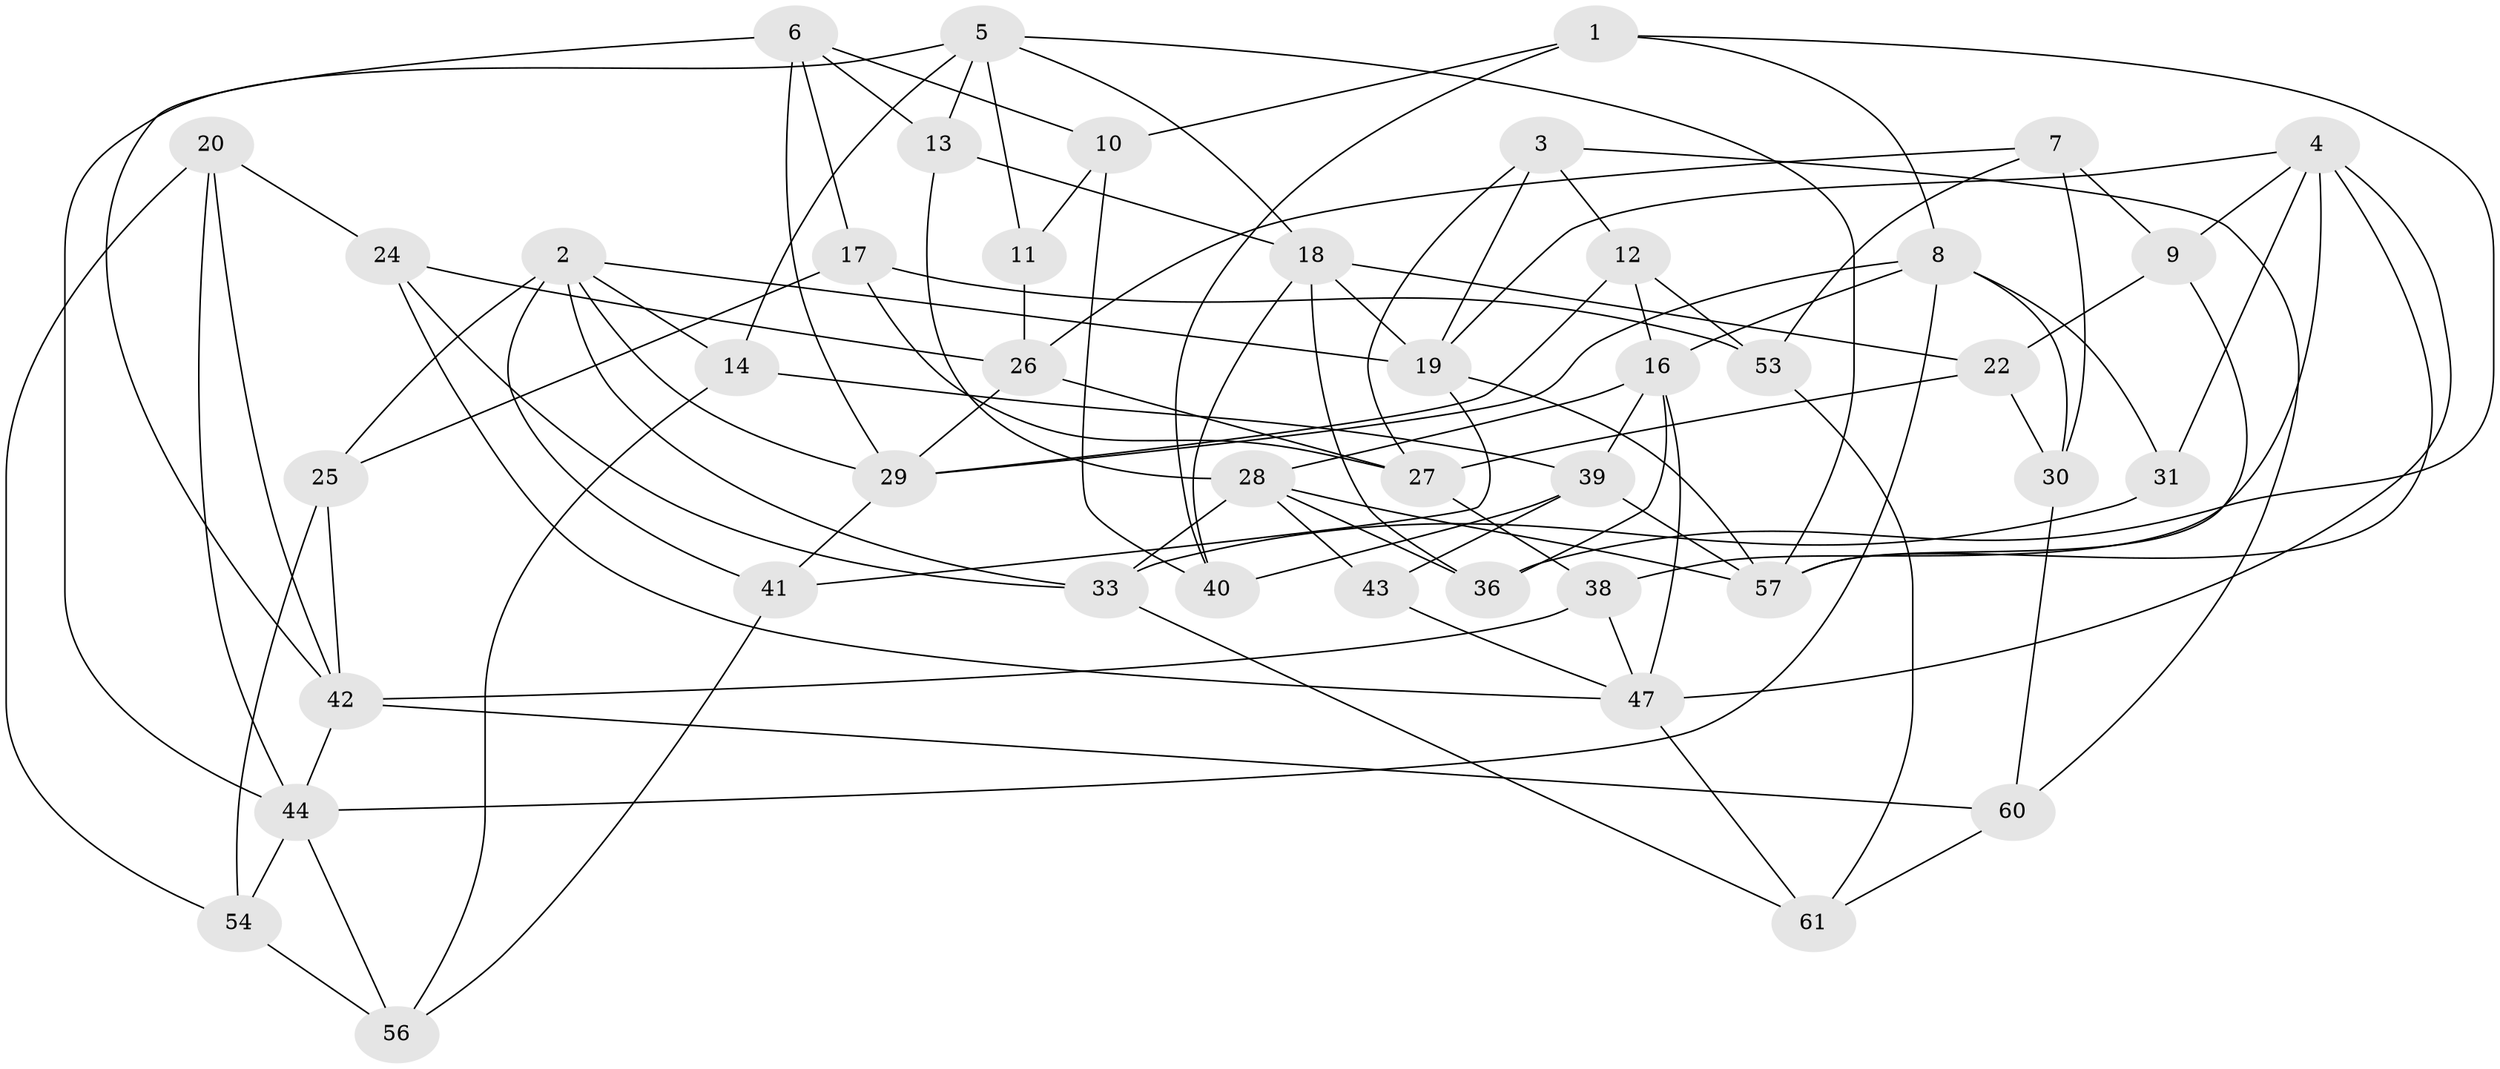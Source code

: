 // Generated by graph-tools (version 1.1) at 2025/24/03/03/25 07:24:29]
// undirected, 44 vertices, 102 edges
graph export_dot {
graph [start="1"]
  node [color=gray90,style=filled];
  1;
  2 [super="+37"];
  3;
  4 [super="+35"];
  5 [super="+21"];
  6 [super="+15"];
  7;
  8 [super="+55"];
  9;
  10;
  11;
  12;
  13;
  14;
  16 [super="+48"];
  17 [super="+23"];
  18 [super="+50"];
  19 [super="+49"];
  20;
  22;
  24;
  25;
  26 [super="+32"];
  27 [super="+45"];
  28 [super="+62"];
  29 [super="+34"];
  30;
  31;
  33 [super="+52"];
  36;
  38;
  39 [super="+51"];
  40;
  41;
  42 [super="+59"];
  43;
  44 [super="+46"];
  47 [super="+58"];
  53;
  54;
  56;
  57 [super="+63"];
  60;
  61;
  1 -- 10;
  1 -- 36;
  1 -- 40;
  1 -- 8;
  2 -- 25;
  2 -- 14;
  2 -- 41;
  2 -- 29;
  2 -- 19;
  2 -- 33;
  3 -- 60;
  3 -- 27;
  3 -- 12;
  3 -- 19;
  4 -- 9;
  4 -- 31;
  4 -- 38;
  4 -- 57;
  4 -- 47;
  4 -- 19;
  5 -- 18;
  5 -- 14;
  5 -- 57;
  5 -- 13;
  5 -- 11;
  5 -- 44;
  6 -- 17 [weight=2];
  6 -- 42;
  6 -- 29;
  6 -- 10;
  6 -- 13;
  7 -- 53;
  7 -- 9;
  7 -- 26;
  7 -- 30;
  8 -- 30;
  8 -- 31;
  8 -- 29;
  8 -- 44;
  8 -- 16;
  9 -- 22;
  9 -- 57;
  10 -- 11;
  10 -- 40;
  11 -- 26 [weight=2];
  12 -- 53;
  12 -- 16;
  12 -- 29;
  13 -- 28;
  13 -- 18;
  14 -- 56;
  14 -- 39;
  16 -- 28;
  16 -- 47;
  16 -- 36;
  16 -- 39;
  17 -- 27 [weight=2];
  17 -- 53;
  17 -- 25;
  18 -- 22;
  18 -- 19;
  18 -- 40;
  18 -- 36;
  19 -- 41;
  19 -- 57;
  20 -- 54;
  20 -- 24;
  20 -- 42;
  20 -- 44;
  22 -- 27;
  22 -- 30;
  24 -- 26;
  24 -- 47;
  24 -- 33;
  25 -- 54;
  25 -- 42;
  26 -- 27;
  26 -- 29;
  27 -- 38;
  28 -- 57;
  28 -- 36;
  28 -- 33;
  28 -- 43;
  29 -- 41;
  30 -- 60;
  31 -- 33 [weight=2];
  33 -- 61;
  38 -- 47;
  38 -- 42;
  39 -- 40;
  39 -- 43 [weight=2];
  39 -- 57;
  41 -- 56;
  42 -- 60;
  42 -- 44;
  43 -- 47;
  44 -- 54;
  44 -- 56;
  47 -- 61;
  53 -- 61;
  54 -- 56;
  60 -- 61;
}
